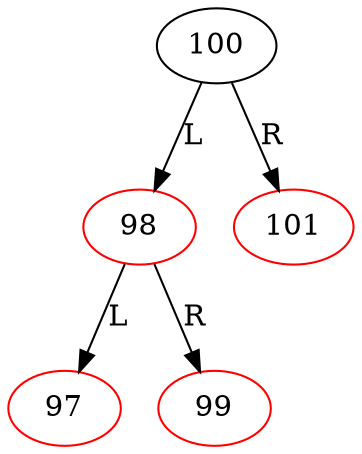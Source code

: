 digraph PostOrderTraversal2 {
"100" -> {"98"} [label="L"]
"100" -> {"101"} [label="R"]
"98" -> {"97"} [label="L"]
"98" -> {"99"} [label="R"]
"98" [color=red]
"97" [color=red]
"99" [color=red]
"101" [color=red]
}

